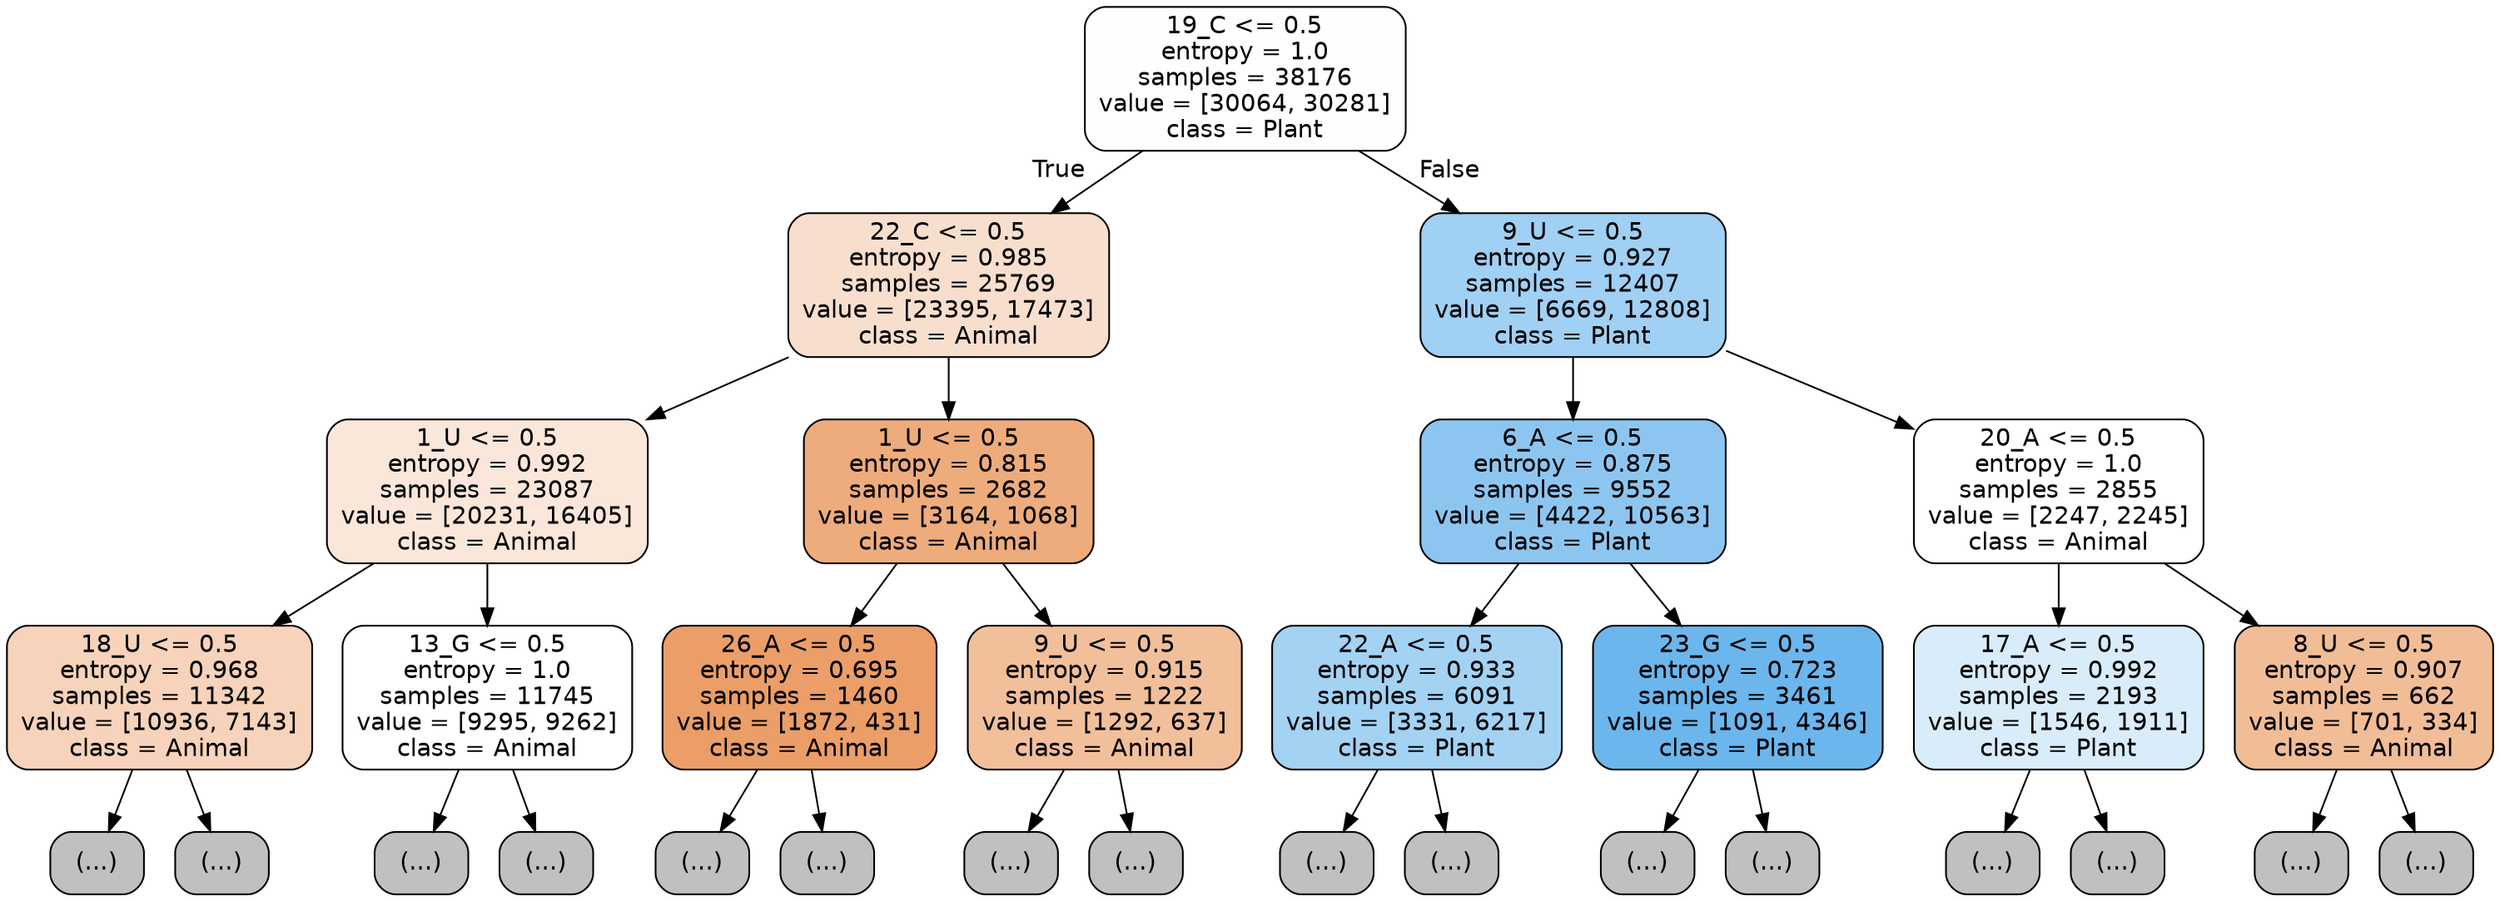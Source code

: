 digraph Tree {
node [shape=box, style="filled, rounded", color="black", fontname="helvetica"] ;
edge [fontname="helvetica"] ;
0 [label="19_C <= 0.5\nentropy = 1.0\nsamples = 38176\nvalue = [30064, 30281]\nclass = Plant", fillcolor="#fefeff"] ;
1 [label="22_C <= 0.5\nentropy = 0.985\nsamples = 25769\nvalue = [23395, 17473]\nclass = Animal", fillcolor="#f8dfcd"] ;
0 -> 1 [labeldistance=2.5, labelangle=45, headlabel="True"] ;
2 [label="1_U <= 0.5\nentropy = 0.992\nsamples = 23087\nvalue = [20231, 16405]\nclass = Animal", fillcolor="#fae7da"] ;
1 -> 2 ;
3 [label="18_U <= 0.5\nentropy = 0.968\nsamples = 11342\nvalue = [10936, 7143]\nclass = Animal", fillcolor="#f6d3ba"] ;
2 -> 3 ;
4 [label="(...)", fillcolor="#C0C0C0"] ;
3 -> 4 ;
4845 [label="(...)", fillcolor="#C0C0C0"] ;
3 -> 4845 ;
6492 [label="13_G <= 0.5\nentropy = 1.0\nsamples = 11745\nvalue = [9295, 9262]\nclass = Animal", fillcolor="#fffffe"] ;
2 -> 6492 ;
6493 [label="(...)", fillcolor="#C0C0C0"] ;
6492 -> 6493 ;
9988 [label="(...)", fillcolor="#C0C0C0"] ;
6492 -> 9988 ;
11373 [label="1_U <= 0.5\nentropy = 0.815\nsamples = 2682\nvalue = [3164, 1068]\nclass = Animal", fillcolor="#eeac7c"] ;
1 -> 11373 ;
11374 [label="26_A <= 0.5\nentropy = 0.695\nsamples = 1460\nvalue = [1872, 431]\nclass = Animal", fillcolor="#eb9e67"] ;
11373 -> 11374 ;
11375 [label="(...)", fillcolor="#C0C0C0"] ;
11374 -> 11375 ;
12026 [label="(...)", fillcolor="#C0C0C0"] ;
11374 -> 12026 ;
12027 [label="9_U <= 0.5\nentropy = 0.915\nsamples = 1222\nvalue = [1292, 637]\nclass = Animal", fillcolor="#f2bf9b"] ;
11373 -> 12027 ;
12028 [label="(...)", fillcolor="#C0C0C0"] ;
12027 -> 12028 ;
12441 [label="(...)", fillcolor="#C0C0C0"] ;
12027 -> 12441 ;
12582 [label="9_U <= 0.5\nentropy = 0.927\nsamples = 12407\nvalue = [6669, 12808]\nclass = Plant", fillcolor="#a0d0f3"] ;
0 -> 12582 [labeldistance=2.5, labelangle=-45, headlabel="False"] ;
12583 [label="6_A <= 0.5\nentropy = 0.875\nsamples = 9552\nvalue = [4422, 10563]\nclass = Plant", fillcolor="#8cc6f0"] ;
12582 -> 12583 ;
12584 [label="22_A <= 0.5\nentropy = 0.933\nsamples = 6091\nvalue = [3331, 6217]\nclass = Plant", fillcolor="#a3d2f3"] ;
12583 -> 12584 ;
12585 [label="(...)", fillcolor="#C0C0C0"] ;
12584 -> 12585 ;
14538 [label="(...)", fillcolor="#C0C0C0"] ;
12584 -> 14538 ;
14819 [label="23_G <= 0.5\nentropy = 0.723\nsamples = 3461\nvalue = [1091, 4346]\nclass = Plant", fillcolor="#6bb6ec"] ;
12583 -> 14819 ;
14820 [label="(...)", fillcolor="#C0C0C0"] ;
14819 -> 14820 ;
15529 [label="(...)", fillcolor="#C0C0C0"] ;
14819 -> 15529 ;
15552 [label="20_A <= 0.5\nentropy = 1.0\nsamples = 2855\nvalue = [2247, 2245]\nclass = Animal", fillcolor="#ffffff"] ;
12582 -> 15552 ;
15553 [label="17_A <= 0.5\nentropy = 0.992\nsamples = 2193\nvalue = [1546, 1911]\nclass = Plant", fillcolor="#d9ecfa"] ;
15552 -> 15553 ;
15554 [label="(...)", fillcolor="#C0C0C0"] ;
15553 -> 15554 ;
16189 [label="(...)", fillcolor="#C0C0C0"] ;
15553 -> 16189 ;
16374 [label="8_U <= 0.5\nentropy = 0.907\nsamples = 662\nvalue = [701, 334]\nclass = Animal", fillcolor="#f1bd97"] ;
15552 -> 16374 ;
16375 [label="(...)", fillcolor="#C0C0C0"] ;
16374 -> 16375 ;
16622 [label="(...)", fillcolor="#C0C0C0"] ;
16374 -> 16622 ;
}